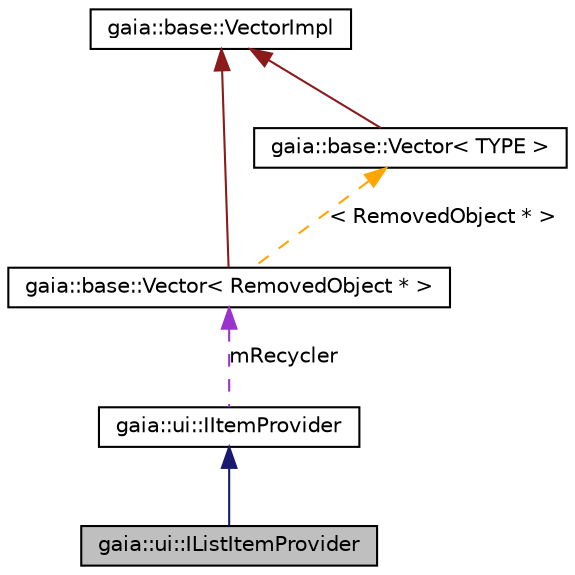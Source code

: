 digraph G
{
  edge [fontname="Helvetica",fontsize="10",labelfontname="Helvetica",labelfontsize="10"];
  node [fontname="Helvetica",fontsize="10",shape=record];
  Node1 [label="gaia::ui::IListItemProvider",height=0.2,width=0.4,color="black", fillcolor="grey75", style="filled" fontcolor="black"];
  Node2 -> Node1 [dir=back,color="midnightblue",fontsize="10",style="solid",fontname="Helvetica"];
  Node2 [label="gaia::ui::IItemProvider",height=0.2,width=0.4,color="black", fillcolor="white", style="filled",URL="$d3/df2/classgaia_1_1ui_1_1_i_item_provider.html",tooltip="An IItemProvider object acts as a bridge between an ListWidget and the underlying data for that widge..."];
  Node3 -> Node2 [dir=back,color="darkorchid3",fontsize="10",style="dashed",label="mRecycler",fontname="Helvetica"];
  Node3 [label="gaia::base::Vector\< RemovedObject * \>",height=0.2,width=0.4,color="black", fillcolor="white", style="filled",URL="$df/d5d/classgaia_1_1base_1_1_vector.html"];
  Node4 -> Node3 [dir=back,color="firebrick4",fontsize="10",style="solid",fontname="Helvetica"];
  Node4 [label="gaia::base::VectorImpl",height=0.2,width=0.4,color="black", fillcolor="white", style="filled",URL="$d0/d21/classgaia_1_1base_1_1_vector_impl.html",tooltip="Implements vector data structure equipped with copy-on-write mechanism."];
  Node5 -> Node3 [dir=back,color="orange",fontsize="10",style="dashed",label="\< RemovedObject * \>",fontname="Helvetica"];
  Node5 [label="gaia::base::Vector\< TYPE \>",height=0.2,width=0.4,color="black", fillcolor="white", style="filled",URL="$df/d5d/classgaia_1_1base_1_1_vector.html",tooltip="This class implements the vector data structure."];
  Node4 -> Node5 [dir=back,color="firebrick4",fontsize="10",style="solid",fontname="Helvetica"];
}
